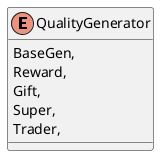 @startuml
enum QualityGenerator {
    BaseGen,
    Reward,
    Gift,
    Super,
    Trader,
}
@enduml
